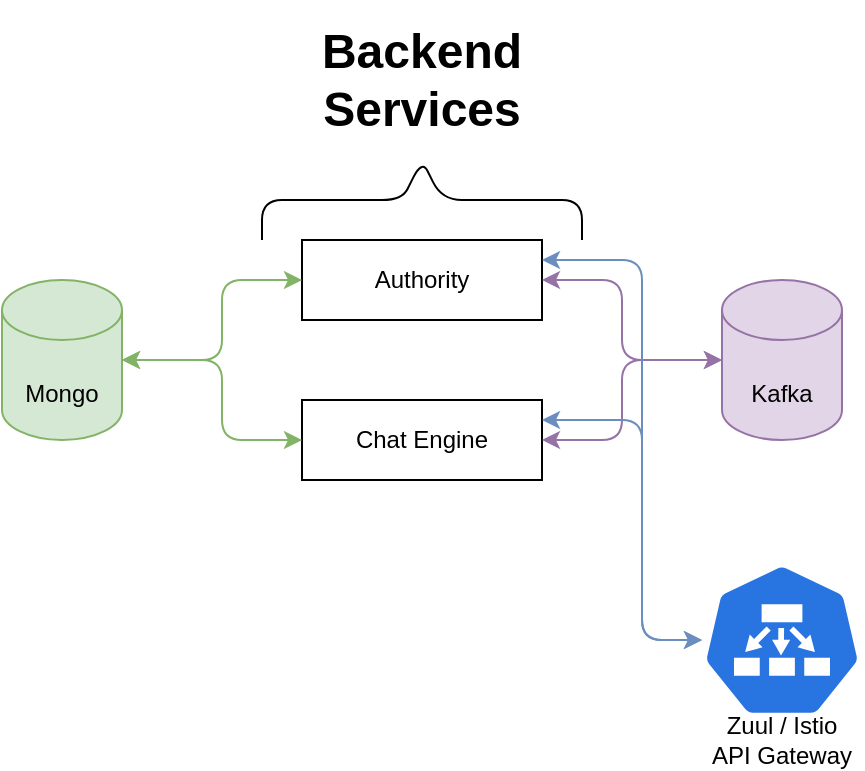 <mxfile version="14.1.8" type="device"><diagram id="xaEzXd_WOWEckx7M42cG" name="Page-1"><mxGraphModel dx="541" dy="384" grid="1" gridSize="10" guides="1" tooltips="1" connect="1" arrows="1" fold="1" page="1" pageScale="1" pageWidth="850" pageHeight="1100" math="0" shadow="0"><root><mxCell id="0"/><mxCell id="1" parent="0"/><mxCell id="7Ez_9iVpUqhDWN4P-DMq-1" value="Authority" style="rounded=0;whiteSpace=wrap;html=1;" vertex="1" parent="1"><mxGeometry x="200" y="200" width="120" height="40" as="geometry"/></mxCell><mxCell id="7Ez_9iVpUqhDWN4P-DMq-2" value="Chat Engine" style="rounded=0;whiteSpace=wrap;html=1;" vertex="1" parent="1"><mxGeometry x="200" y="280" width="120" height="40" as="geometry"/></mxCell><mxCell id="7Ez_9iVpUqhDWN4P-DMq-3" value="Backend Services" style="text;html=1;strokeColor=none;fillColor=none;align=center;verticalAlign=middle;whiteSpace=wrap;rounded=0;fontStyle=1;fontSize=24;" vertex="1" parent="1"><mxGeometry x="200" y="80" width="120" height="80" as="geometry"/></mxCell><mxCell id="7Ez_9iVpUqhDWN4P-DMq-4" value="" style="endArrow=none;html=1;fontSize=24;" edge="1" parent="1"><mxGeometry width="50" height="50" relative="1" as="geometry"><mxPoint x="340" y="200" as="sourcePoint"/><mxPoint x="180" y="200" as="targetPoint"/><Array as="points"><mxPoint x="340" y="180"/><mxPoint x="270" y="180"/><mxPoint x="260" y="160"/><mxPoint x="250" y="180"/><mxPoint x="180" y="180"/></Array></mxGeometry></mxCell><mxCell id="7Ez_9iVpUqhDWN4P-DMq-9" value="" style="endArrow=classic;startArrow=classic;html=1;fontSize=24;entryX=0;entryY=0.5;entryDx=0;entryDy=0;exitX=1;exitY=0.5;exitDx=0;exitDy=0;exitPerimeter=0;fillColor=#d5e8d4;strokeColor=#82b366;" edge="1" parent="1" source="7Ez_9iVpUqhDWN4P-DMq-11" target="7Ez_9iVpUqhDWN4P-DMq-1"><mxGeometry width="50" height="50" relative="1" as="geometry"><mxPoint x="40" y="260" as="sourcePoint"/><mxPoint x="80" y="330" as="targetPoint"/><Array as="points"><mxPoint x="160" y="260"/><mxPoint x="160" y="220"/></Array></mxGeometry></mxCell><mxCell id="7Ez_9iVpUqhDWN4P-DMq-10" value="" style="endArrow=classic;startArrow=classic;html=1;fontSize=24;entryX=0;entryY=0.5;entryDx=0;entryDy=0;exitX=1;exitY=0.5;exitDx=0;exitDy=0;exitPerimeter=0;fillColor=#d5e8d4;strokeColor=#82b366;" edge="1" parent="1" source="7Ez_9iVpUqhDWN4P-DMq-11" target="7Ez_9iVpUqhDWN4P-DMq-2"><mxGeometry width="50" height="50" relative="1" as="geometry"><mxPoint x="40" y="260" as="sourcePoint"/><mxPoint x="80" y="330" as="targetPoint"/><Array as="points"><mxPoint x="160" y="260"/><mxPoint x="160" y="300"/></Array></mxGeometry></mxCell><mxCell id="7Ez_9iVpUqhDWN4P-DMq-11" value="&lt;font style=&quot;font-size: 12px&quot;&gt;Mongo&lt;/font&gt;" style="shape=cylinder3;whiteSpace=wrap;html=1;boundedLbl=1;backgroundOutline=1;size=15;fontSize=24;fillColor=#d5e8d4;strokeColor=#82b366;" vertex="1" parent="1"><mxGeometry x="50" y="220" width="60" height="80" as="geometry"/></mxCell><mxCell id="7Ez_9iVpUqhDWN4P-DMq-24" value="&lt;font style=&quot;font-size: 12px&quot;&gt;Kafka&lt;/font&gt;" style="shape=cylinder3;whiteSpace=wrap;html=1;boundedLbl=1;backgroundOutline=1;size=15;fontSize=24;fillColor=#e1d5e7;strokeColor=#9673a6;" vertex="1" parent="1"><mxGeometry x="410" y="220" width="60" height="80" as="geometry"/></mxCell><mxCell id="7Ez_9iVpUqhDWN4P-DMq-25" value="" style="endArrow=classic;startArrow=classic;html=1;fontSize=24;entryX=0;entryY=0.5;entryDx=0;entryDy=0;entryPerimeter=0;exitX=1;exitY=0.5;exitDx=0;exitDy=0;fillColor=#e1d5e7;strokeColor=#9673a6;" edge="1" parent="1" source="7Ez_9iVpUqhDWN4P-DMq-1" target="7Ez_9iVpUqhDWN4P-DMq-24"><mxGeometry width="50" height="50" relative="1" as="geometry"><mxPoint x="210" y="500" as="sourcePoint"/><mxPoint x="260" y="450" as="targetPoint"/><Array as="points"><mxPoint x="360" y="220"/><mxPoint x="360" y="260"/></Array></mxGeometry></mxCell><mxCell id="7Ez_9iVpUqhDWN4P-DMq-26" value="" style="endArrow=classic;startArrow=classic;html=1;fontSize=24;entryX=0;entryY=0.5;entryDx=0;entryDy=0;entryPerimeter=0;exitX=1;exitY=0.5;exitDx=0;exitDy=0;fillColor=#e1d5e7;strokeColor=#9673a6;" edge="1" parent="1" source="7Ez_9iVpUqhDWN4P-DMq-2" target="7Ez_9iVpUqhDWN4P-DMq-24"><mxGeometry width="50" height="50" relative="1" as="geometry"><mxPoint x="210" y="500" as="sourcePoint"/><mxPoint x="260" y="450" as="targetPoint"/><Array as="points"><mxPoint x="360" y="300"/><mxPoint x="360" y="260"/></Array></mxGeometry></mxCell><mxCell id="7Ez_9iVpUqhDWN4P-DMq-29" value="" style="html=1;dashed=0;whitespace=wrap;fillColor=#2875E2;strokeColor=#ffffff;points=[[0.005,0.63,0],[0.1,0.2,0],[0.9,0.2,0],[0.5,0,0],[0.995,0.63,0],[0.72,0.99,0],[0.5,1,0],[0.28,0.99,0]];shape=mxgraph.kubernetes.icon;prIcon=ep;fontSize=24;" vertex="1" parent="1"><mxGeometry x="400" y="360" width="80" height="80" as="geometry"/></mxCell><mxCell id="7Ez_9iVpUqhDWN4P-DMq-30" value="" style="endArrow=classic;startArrow=classic;html=1;fontSize=24;exitX=1;exitY=0.25;exitDx=0;exitDy=0;fillColor=#dae8fc;strokeColor=#6c8ebf;" edge="1" parent="1" source="7Ez_9iVpUqhDWN4P-DMq-2"><mxGeometry width="50" height="50" relative="1" as="geometry"><mxPoint x="280" y="570" as="sourcePoint"/><mxPoint x="400" y="400" as="targetPoint"/><Array as="points"><mxPoint x="370" y="290"/><mxPoint x="370" y="400"/></Array></mxGeometry></mxCell><mxCell id="7Ez_9iVpUqhDWN4P-DMq-31" value="" style="endArrow=classic;startArrow=classic;html=1;fontSize=24;exitX=1;exitY=0.25;exitDx=0;exitDy=0;fillColor=#dae8fc;strokeColor=#6c8ebf;" edge="1" parent="1" source="7Ez_9iVpUqhDWN4P-DMq-1"><mxGeometry width="50" height="50" relative="1" as="geometry"><mxPoint x="280" y="570" as="sourcePoint"/><mxPoint x="400" y="400" as="targetPoint"/><Array as="points"><mxPoint x="370" y="210"/><mxPoint x="370" y="400"/></Array></mxGeometry></mxCell><mxCell id="7Ez_9iVpUqhDWN4P-DMq-33" value="Zuul / Istio&lt;br&gt;API Gateway" style="text;html=1;strokeColor=none;fillColor=none;align=center;verticalAlign=middle;whiteSpace=wrap;rounded=0;fontSize=12;" vertex="1" parent="1"><mxGeometry x="400" y="440" width="80" height="20" as="geometry"/></mxCell></root></mxGraphModel></diagram></mxfile>